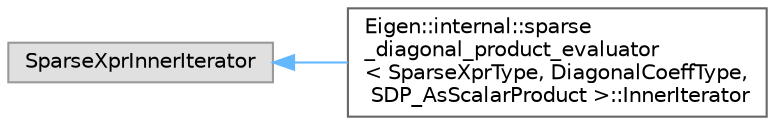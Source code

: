 digraph "类继承关系图"
{
 // LATEX_PDF_SIZE
  bgcolor="transparent";
  edge [fontname=Helvetica,fontsize=10,labelfontname=Helvetica,labelfontsize=10];
  node [fontname=Helvetica,fontsize=10,shape=box,height=0.2,width=0.4];
  rankdir="LR";
  Node0 [id="Node000000",label="SparseXprInnerIterator",height=0.2,width=0.4,color="grey60", fillcolor="#E0E0E0", style="filled",tooltip=" "];
  Node0 -> Node1 [id="edge5952_Node000000_Node000001",dir="back",color="steelblue1",style="solid",tooltip=" "];
  Node1 [id="Node000001",label="Eigen::internal::sparse\l_diagonal_product_evaluator\l\< SparseXprType, DiagonalCoeffType,\l SDP_AsScalarProduct \>::InnerIterator",height=0.2,width=0.4,color="grey40", fillcolor="white", style="filled",URL="$class_eigen_1_1internal_1_1sparse__diagonal__product__evaluator_3_01_sparse_xpr_type_00_01_diagocbb91bd40f7346bf4110a7aa087884f6.html",tooltip=" "];
}
